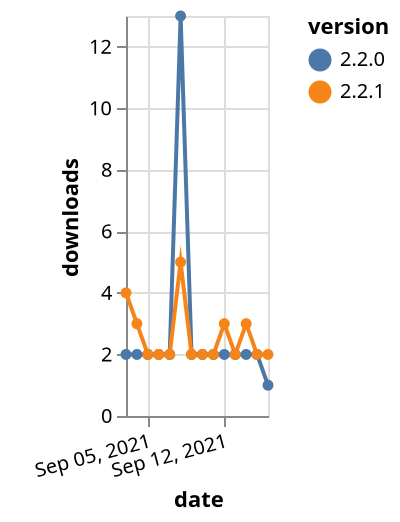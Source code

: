 {"$schema": "https://vega.github.io/schema/vega-lite/v5.json", "description": "A simple bar chart with embedded data.", "data": {"values": [{"date": "2021-09-03", "total": 7359, "delta": 2, "version": "2.2.0"}, {"date": "2021-09-04", "total": 7361, "delta": 2, "version": "2.2.0"}, {"date": "2021-09-05", "total": 7363, "delta": 2, "version": "2.2.0"}, {"date": "2021-09-06", "total": 7365, "delta": 2, "version": "2.2.0"}, {"date": "2021-09-07", "total": 7367, "delta": 2, "version": "2.2.0"}, {"date": "2021-09-08", "total": 7380, "delta": 13, "version": "2.2.0"}, {"date": "2021-09-09", "total": 7382, "delta": 2, "version": "2.2.0"}, {"date": "2021-09-10", "total": 7384, "delta": 2, "version": "2.2.0"}, {"date": "2021-09-11", "total": 7386, "delta": 2, "version": "2.2.0"}, {"date": "2021-09-12", "total": 7388, "delta": 2, "version": "2.2.0"}, {"date": "2021-09-13", "total": 7390, "delta": 2, "version": "2.2.0"}, {"date": "2021-09-14", "total": 7392, "delta": 2, "version": "2.2.0"}, {"date": "2021-09-15", "total": 7394, "delta": 2, "version": "2.2.0"}, {"date": "2021-09-16", "total": 7395, "delta": 1, "version": "2.2.0"}, {"date": "2021-09-03", "total": 3253, "delta": 4, "version": "2.2.1"}, {"date": "2021-09-04", "total": 3256, "delta": 3, "version": "2.2.1"}, {"date": "2021-09-05", "total": 3258, "delta": 2, "version": "2.2.1"}, {"date": "2021-09-06", "total": 3260, "delta": 2, "version": "2.2.1"}, {"date": "2021-09-07", "total": 3262, "delta": 2, "version": "2.2.1"}, {"date": "2021-09-08", "total": 3267, "delta": 5, "version": "2.2.1"}, {"date": "2021-09-09", "total": 3269, "delta": 2, "version": "2.2.1"}, {"date": "2021-09-10", "total": 3271, "delta": 2, "version": "2.2.1"}, {"date": "2021-09-11", "total": 3273, "delta": 2, "version": "2.2.1"}, {"date": "2021-09-12", "total": 3276, "delta": 3, "version": "2.2.1"}, {"date": "2021-09-13", "total": 3278, "delta": 2, "version": "2.2.1"}, {"date": "2021-09-14", "total": 3281, "delta": 3, "version": "2.2.1"}, {"date": "2021-09-15", "total": 3283, "delta": 2, "version": "2.2.1"}, {"date": "2021-09-16", "total": 3285, "delta": 2, "version": "2.2.1"}]}, "width": "container", "mark": {"type": "line", "point": {"filled": true}}, "encoding": {"x": {"field": "date", "type": "temporal", "timeUnit": "yearmonthdate", "title": "date", "axis": {"labelAngle": -15}}, "y": {"field": "delta", "type": "quantitative", "title": "downloads"}, "color": {"field": "version", "type": "nominal"}, "tooltip": {"field": "delta"}}}